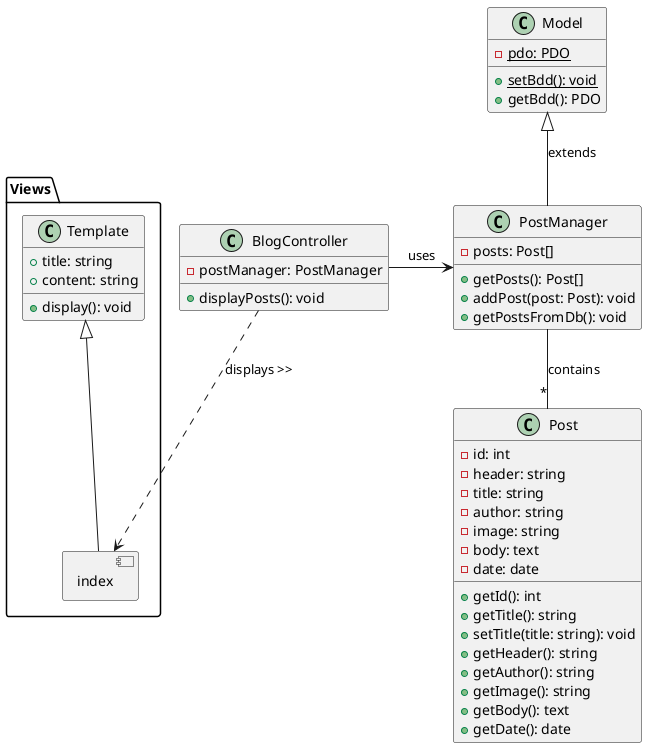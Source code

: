 @startuml
allowmixing

class Post {
    - id: int
    - header: string
    - title: string
    - author: string
    - image: string
    - body: text
    - date: date
    + getId(): int
    + getTitle(): string
    + setTitle(title: string): void
    + getHeader(): string
    + getAuthor(): string
    + getImage(): string
    + getBody(): text
    + getDate(): date
}

class PostManager {
    - posts: Post[]
    + getPosts(): Post[]
    + addPost(post: Post): void
    + getPostsFromDb(): void
}

class Model {
    {static} - pdo: PDO
    {static} + setBdd(): void
    + getBdd(): PDO
}

class BlogController {
    - postManager: PostManager
    + displayPosts(): void
}



package "Views" {
    class Template {
        + title: string
        + content: string
        + display(): void
    }
    component index
}


PostManager -- "*" Post : contains
PostManager -up-|> Model : extends

BlogController -right-> PostManager : uses
BlogController ..> index : displays >>

Template <|-- index

@enduml
